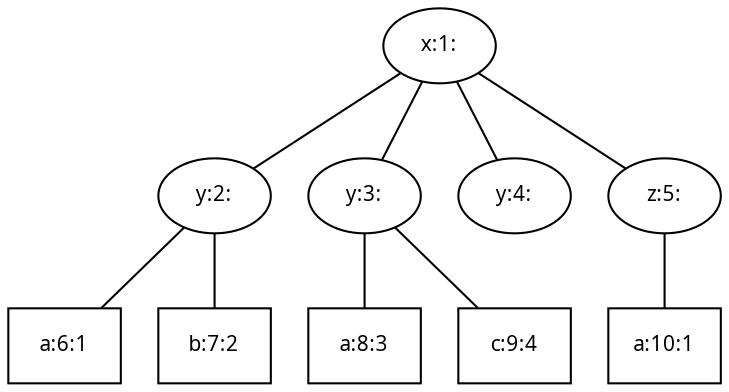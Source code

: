 graph xmltree {
	node [fontname = "TeXGyrePagella-Regular", fontsize = 10];
	edge [fontname = "TeXGyrePagella-Regular", fontsize = 10];
	
	x1[label = "x:1:"];
	y2[label = "y:2:"];
	y3[label = "y:3:"];
	y4[label = "y:4:"];
	z5[label = "z:5:"];
	a6[shape =rectangle, label = "a:6:1"];
	b7[shape =rectangle, label = "b:7:2"];
	a8[shape =rectangle, label = "a:8:3"];
	c9[shape =rectangle, label = "c:9:4"];
	a10[shape =rectangle, label = "a:10:1"];
	
	x1 -- y2;
	x1 -- y3;
	x1 -- y4;
	x1 -- z5;
	y2 -- a6;
	y2 -- b7;
	y3 -- a8;
	y3 -- c9;
	z5 -- a10;
}
